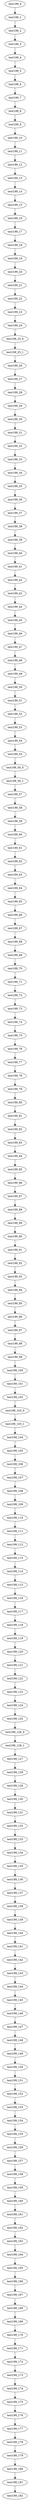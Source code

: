 digraph G {
test199_0->test199_1;
test199_1->test199_2;
test199_2->test199_3;
test199_3->test199_4;
test199_4->test199_5;
test199_5->test199_6;
test199_6->test199_7;
test199_7->test199_8;
test199_8->test199_9;
test199_9->test199_10;
test199_10->test199_11;
test199_11->test199_12;
test199_12->test199_13;
test199_13->test199_14;
test199_14->test199_15;
test199_15->test199_16;
test199_16->test199_17;
test199_17->test199_18;
test199_18->test199_19;
test199_19->test199_20;
test199_20->test199_21;
test199_21->test199_22;
test199_22->test199_23;
test199_23->test199_24;
test199_24->test199_25_0;
test199_25_0->test199_25_1;
test199_25_1->test199_26;
test199_26->test199_27;
test199_27->test199_28;
test199_28->test199_29;
test199_29->test199_30;
test199_30->test199_31;
test199_31->test199_32;
test199_32->test199_33;
test199_33->test199_34;
test199_34->test199_35;
test199_35->test199_36;
test199_36->test199_37;
test199_37->test199_38;
test199_38->test199_39;
test199_39->test199_40;
test199_40->test199_41;
test199_41->test199_42;
test199_42->test199_43;
test199_43->test199_44;
test199_44->test199_45;
test199_45->test199_46;
test199_46->test199_47;
test199_47->test199_48;
test199_48->test199_49;
test199_49->test199_50;
test199_50->test199_51;
test199_51->test199_52;
test199_52->test199_53;
test199_53->test199_54;
test199_54->test199_55;
test199_55->test199_56_0;
test199_56_0->test199_56_1;
test199_56_1->test199_57;
test199_57->test199_58;
test199_58->test199_59;
test199_59->test199_60;
test199_60->test199_61;
test199_61->test199_62;
test199_62->test199_63;
test199_63->test199_64;
test199_64->test199_65;
test199_65->test199_66;
test199_66->test199_67;
test199_67->test199_68;
test199_68->test199_69;
test199_69->test199_70;
test199_70->test199_71;
test199_71->test199_72;
test199_72->test199_73;
test199_73->test199_74;
test199_74->test199_75;
test199_75->test199_76;
test199_76->test199_77;
test199_77->test199_78;
test199_78->test199_79;
test199_79->test199_80;
test199_80->test199_81;
test199_81->test199_82;
test199_82->test199_83;
test199_83->test199_84;
test199_84->test199_85;
test199_85->test199_86;
test199_86->test199_87;
test199_87->test199_88;
test199_88->test199_89;
test199_89->test199_90;
test199_90->test199_91;
test199_91->test199_92;
test199_92->test199_93;
test199_93->test199_94;
test199_94->test199_95;
test199_95->test199_96;
test199_96->test199_97;
test199_97->test199_98;
test199_98->test199_99;
test199_99->test199_100;
test199_100->test199_101;
test199_101->test199_102;
test199_102->test199_103_0;
test199_103_0->test199_103_1;
test199_103_1->test199_104;
test199_104->test199_105;
test199_105->test199_106;
test199_106->test199_107;
test199_107->test199_108;
test199_108->test199_109;
test199_109->test199_110;
test199_110->test199_111;
test199_111->test199_112;
test199_112->test199_113;
test199_113->test199_114;
test199_114->test199_115;
test199_115->test199_116;
test199_116->test199_117;
test199_117->test199_118;
test199_118->test199_119;
test199_119->test199_120;
test199_120->test199_121;
test199_121->test199_122;
test199_122->test199_123;
test199_123->test199_124;
test199_124->test199_125;
test199_125->test199_126_0;
test199_126_0->test199_126_1;
test199_126_1->test199_127;
test199_127->test199_128;
test199_128->test199_129;
test199_129->test199_130;
test199_130->test199_131;
test199_131->test199_132;
test199_132->test199_133;
test199_133->test199_134;
test199_134->test199_135;
test199_135->test199_136;
test199_136->test199_137;
test199_137->test199_138;
test199_138->test199_139;
test199_139->test199_140;
test199_140->test199_141;
test199_141->test199_142;
test199_142->test199_143;
test199_143->test199_144;
test199_144->test199_145;
test199_145->test199_146;
test199_146->test199_147;
test199_147->test199_148;
test199_148->test199_149;
test199_149->test199_150;
test199_150->test199_151;
test199_151->test199_152;
test199_152->test199_153;
test199_153->test199_154;
test199_154->test199_155;
test199_155->test199_156;
test199_156->test199_157;
test199_157->test199_158;
test199_158->test199_159;
test199_159->test199_160;
test199_160->test199_161;
test199_161->test199_162;
test199_162->test199_163;
test199_163->test199_164;
test199_164->test199_165;
test199_165->test199_166;
test199_166->test199_167;
test199_167->test199_168;
test199_168->test199_169;
test199_169->test199_170;
test199_170->test199_171;
test199_171->test199_172;
test199_172->test199_173;
test199_173->test199_174;
test199_174->test199_175;
test199_175->test199_176;
test199_176->test199_177;
test199_177->test199_178;
test199_178->test199_179;
test199_179->test199_180;
test199_180->test199_181;
test199_181->test199_182;

}
